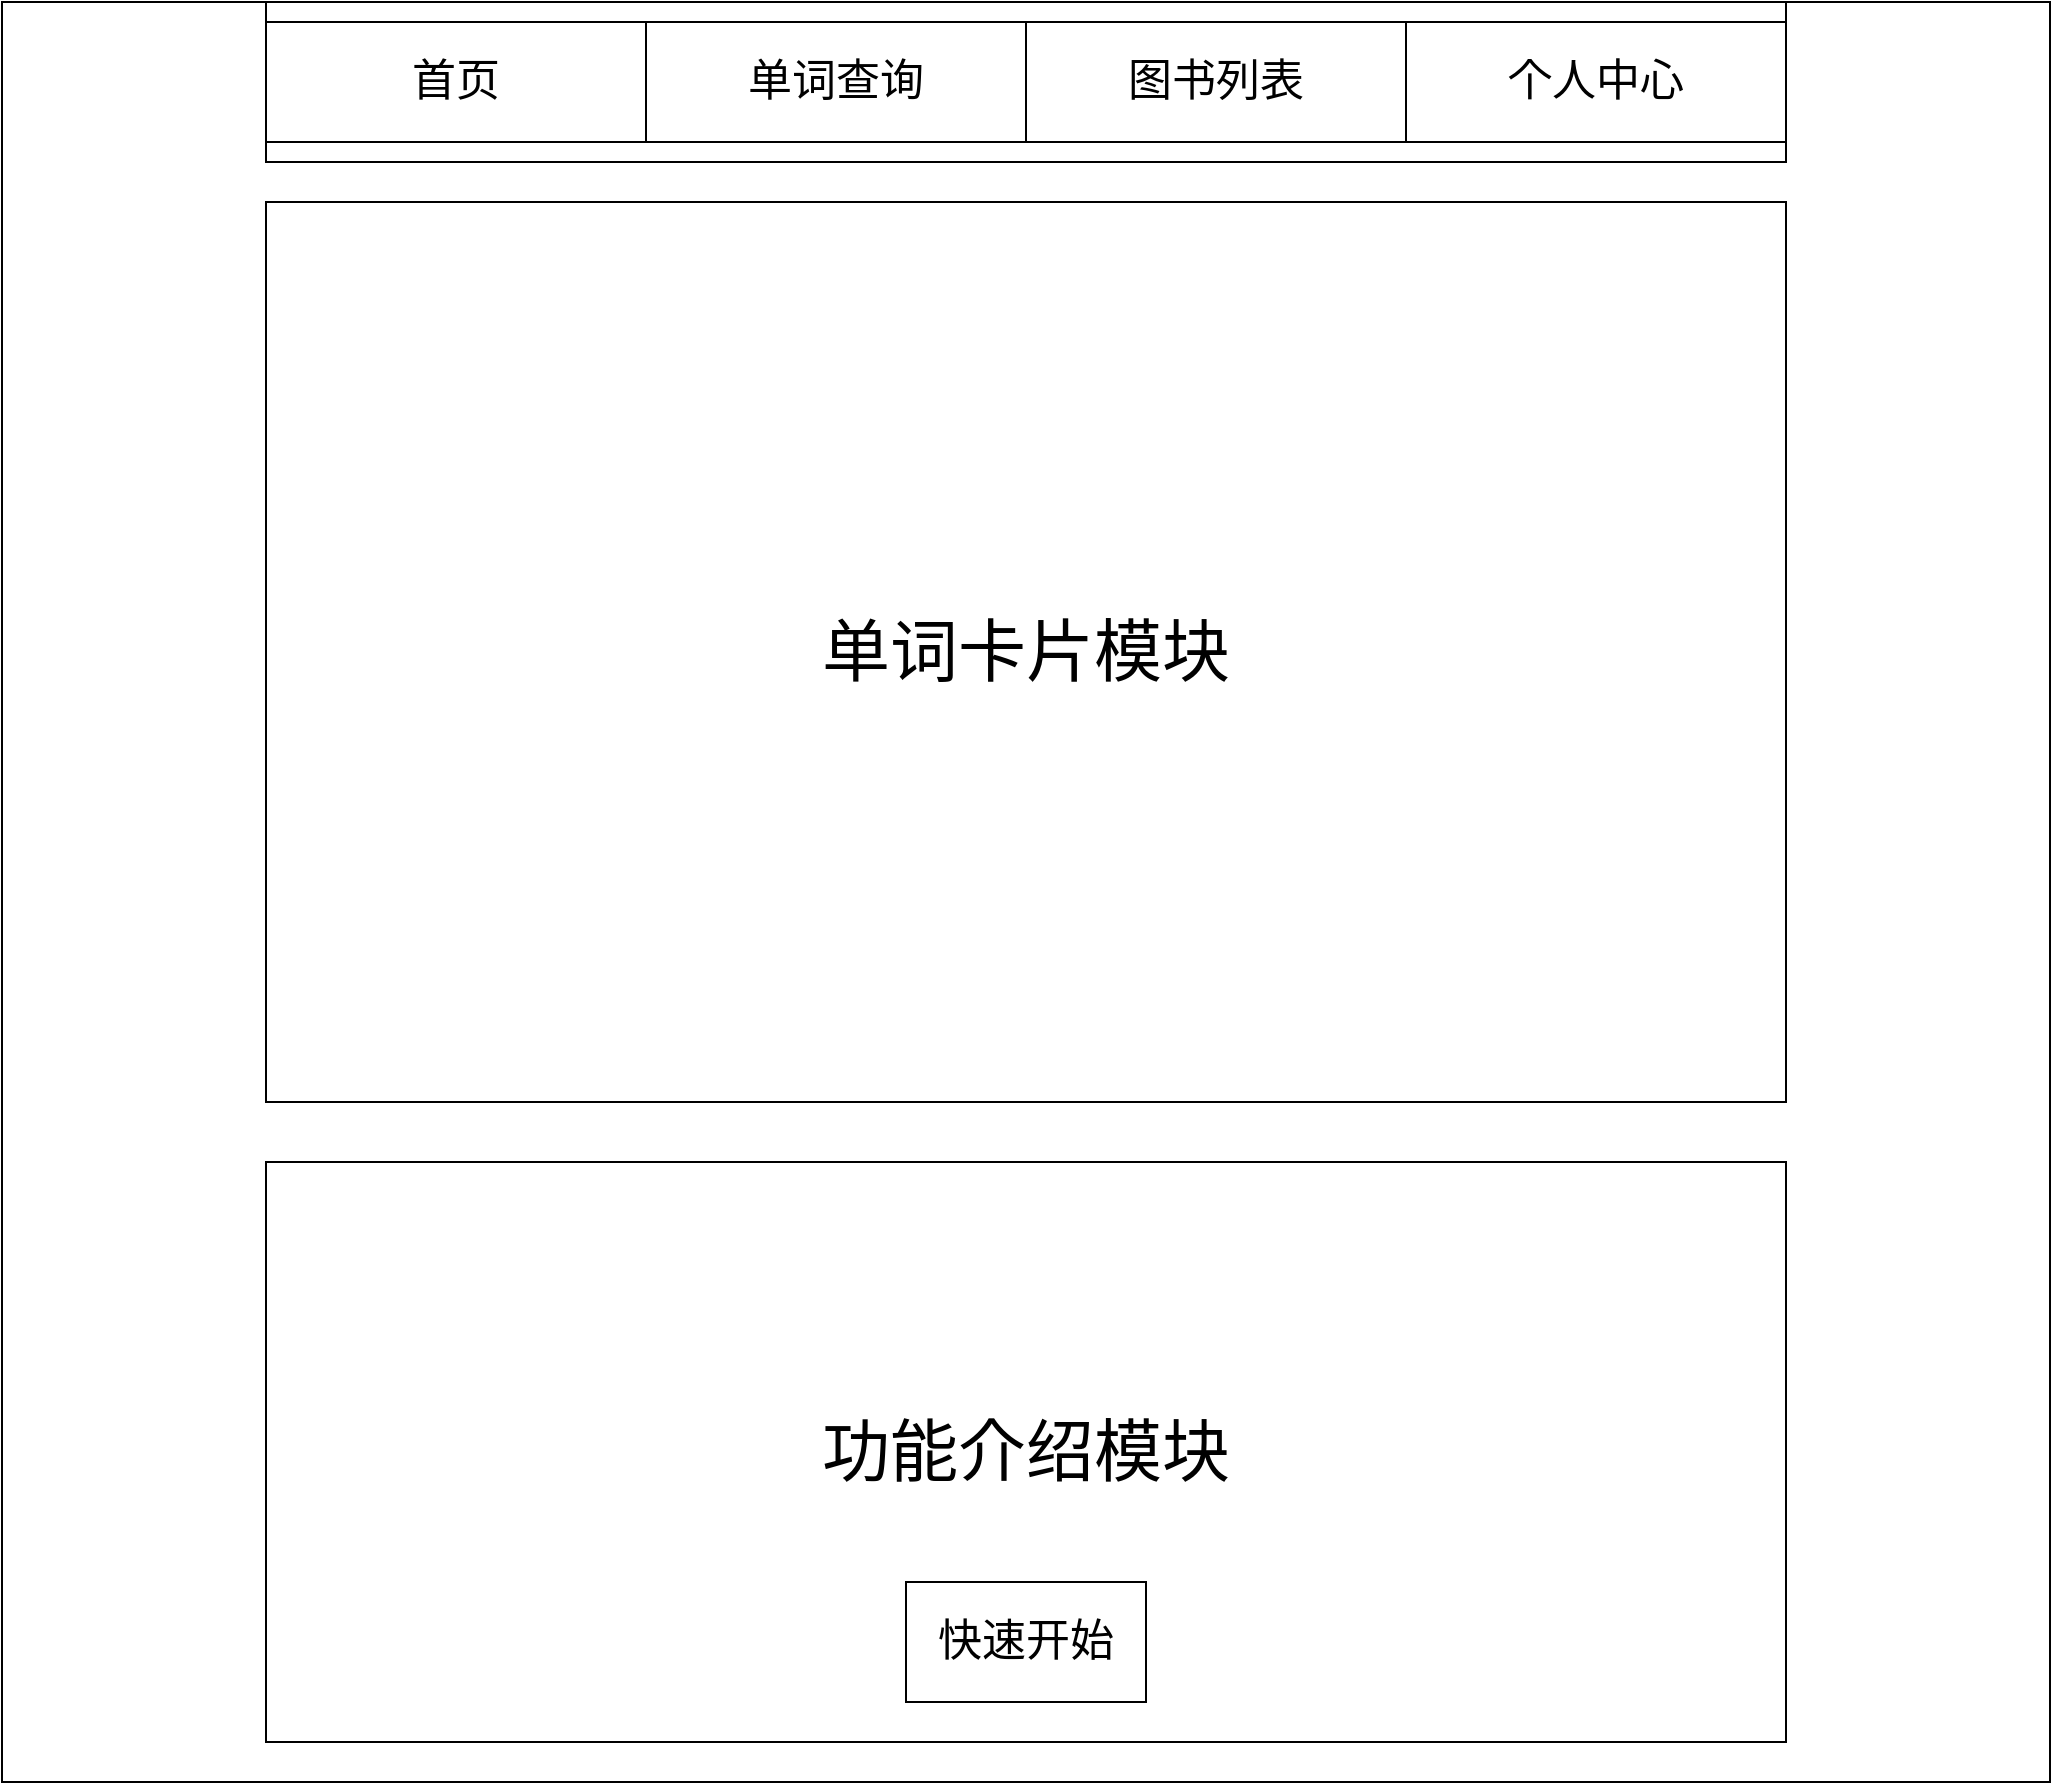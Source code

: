 <mxfile version="14.1.8" type="device"><diagram id="E1xht3E4Ca2QPn7nm_TZ" name="第 1 页"><mxGraphModel dx="1443" dy="859" grid="1" gridSize="10" guides="1" tooltips="1" connect="1" arrows="1" fold="1" page="1" pageScale="1" pageWidth="1600" pageHeight="900" math="0" shadow="0"><root><mxCell id="0"/><mxCell id="1" parent="0"/><mxCell id="YyEF9ysFX0iIAEcW4Kwe-8" value="" style="rounded=0;whiteSpace=wrap;html=1;" parent="1" vertex="1"><mxGeometry width="1024" height="890" as="geometry"/></mxCell><mxCell id="YyEF9ysFX0iIAEcW4Kwe-1" value="" style="rounded=0;whiteSpace=wrap;html=1;" parent="1" vertex="1"><mxGeometry x="132" width="760" height="80" as="geometry"/></mxCell><mxCell id="YyEF9ysFX0iIAEcW4Kwe-2" value="&lt;font style=&quot;font-size: 22px&quot;&gt;首页&lt;/font&gt;" style="rounded=0;whiteSpace=wrap;html=1;" parent="1" vertex="1"><mxGeometry x="132" y="10" width="190" height="60" as="geometry"/></mxCell><mxCell id="YyEF9ysFX0iIAEcW4Kwe-3" value="&lt;font style=&quot;font-size: 22px&quot;&gt;单词查询&lt;/font&gt;" style="rounded=0;whiteSpace=wrap;html=1;" parent="1" vertex="1"><mxGeometry x="322" y="10" width="190" height="60" as="geometry"/></mxCell><mxCell id="YyEF9ysFX0iIAEcW4Kwe-4" value="&lt;font style=&quot;font-size: 22px&quot;&gt;图书列表&lt;/font&gt;" style="rounded=0;whiteSpace=wrap;html=1;" parent="1" vertex="1"><mxGeometry x="512" y="10" width="190" height="60" as="geometry"/></mxCell><mxCell id="YyEF9ysFX0iIAEcW4Kwe-6" value="&lt;font style=&quot;font-size: 22px&quot;&gt;个人中心&lt;/font&gt;" style="rounded=0;whiteSpace=wrap;html=1;" parent="1" vertex="1"><mxGeometry x="702" y="10" width="190" height="60" as="geometry"/></mxCell><mxCell id="YyEF9ysFX0iIAEcW4Kwe-11" value="&lt;font style=&quot;font-size: 34px&quot;&gt;单词卡片模块&lt;/font&gt;" style="rounded=0;whiteSpace=wrap;html=1;" parent="1" vertex="1"><mxGeometry x="132" y="100" width="760" height="450" as="geometry"/></mxCell><mxCell id="YyEF9ysFX0iIAEcW4Kwe-14" value="&lt;font style=&quot;font-size: 34px&quot;&gt;功能介绍模块&lt;/font&gt;" style="rounded=0;whiteSpace=wrap;html=1;" parent="1" vertex="1"><mxGeometry x="132" y="580" width="760" height="290" as="geometry"/></mxCell><mxCell id="YyEF9ysFX0iIAEcW4Kwe-15" value="&lt;font style=&quot;font-size: 22px&quot;&gt;快速开始&lt;/font&gt;" style="rounded=0;whiteSpace=wrap;html=1;" parent="1" vertex="1"><mxGeometry x="452" y="790" width="120" height="60" as="geometry"/></mxCell></root></mxGraphModel></diagram></mxfile>